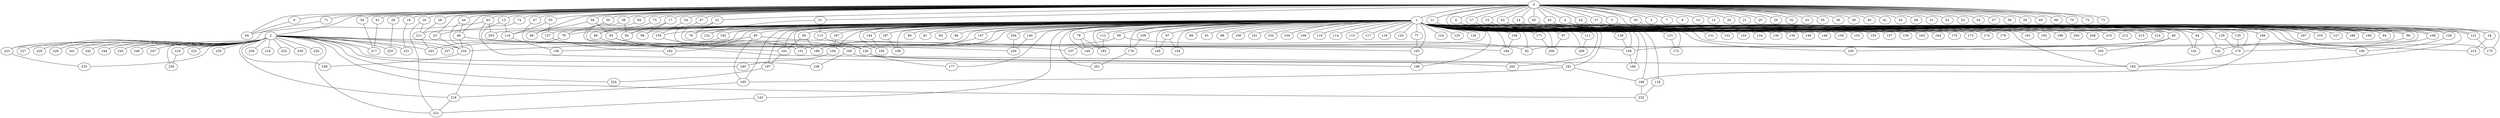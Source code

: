 
graph graphname {
    0 -- 1
0 -- 2
0 -- 3
0 -- 4
0 -- 5
0 -- 6
0 -- 7
0 -- 8
0 -- 9
0 -- 10
0 -- 11
0 -- 12
0 -- 13
0 -- 14
0 -- 15
0 -- 16
0 -- 17
0 -- 18
0 -- 19
0 -- 20
0 -- 21
0 -- 22
0 -- 23
0 -- 24
0 -- 25
0 -- 26
0 -- 27
0 -- 28
0 -- 29
0 -- 30
0 -- 31
0 -- 32
0 -- 33
0 -- 34
0 -- 35
0 -- 36
0 -- 37
0 -- 38
0 -- 39
0 -- 40
0 -- 41
0 -- 42
0 -- 43
0 -- 44
0 -- 45
0 -- 46
0 -- 47
0 -- 48
0 -- 49
0 -- 50
0 -- 51
0 -- 52
0 -- 53
0 -- 54
0 -- 55
0 -- 56
0 -- 57
0 -- 58
0 -- 59
0 -- 60
0 -- 61
0 -- 62
0 -- 63
0 -- 64
0 -- 65
0 -- 66
0 -- 67
0 -- 68
0 -- 69
0 -- 70
0 -- 71
0 -- 72
0 -- 73
0 -- 74
0 -- 75
1 -- 76
1 -- 77
1 -- 78
1 -- 79
1 -- 80
1 -- 81
1 -- 82
1 -- 83
1 -- 84
1 -- 85
1 -- 86
1 -- 87
1 -- 88
1 -- 89
1 -- 90
1 -- 91
1 -- 92
1 -- 93
1 -- 94
1 -- 95
1 -- 96
1 -- 97
1 -- 98
1 -- 99
1 -- 100
1 -- 101
1 -- 102
1 -- 103
1 -- 104
1 -- 105
1 -- 106
1 -- 107
1 -- 108
1 -- 109
1 -- 110
1 -- 111
1 -- 112
1 -- 113
1 -- 114
1 -- 115
1 -- 116
1 -- 117
1 -- 118
1 -- 119
1 -- 120
1 -- 121
1 -- 122
1 -- 123
1 -- 124
1 -- 125
1 -- 126
1 -- 127
1 -- 128
1 -- 129
1 -- 130
1 -- 131
1 -- 132
1 -- 133
1 -- 134
1 -- 135
1 -- 136
1 -- 137
1 -- 138
1 -- 139
1 -- 140
1 -- 141
1 -- 142
1 -- 143
1 -- 144
1 -- 145
1 -- 146
1 -- 147
1 -- 148
1 -- 149
1 -- 150
1 -- 151
1 -- 152
1 -- 153
1 -- 154
1 -- 155
1 -- 156
1 -- 157
1 -- 158
1 -- 159
1 -- 160
1 -- 161
1 -- 162
1 -- 163
1 -- 164
1 -- 165
1 -- 166
1 -- 167
1 -- 168
1 -- 169
1 -- 170
1 -- 171
1 -- 172
1 -- 173
1 -- 174
1 -- 175
1 -- 176
1 -- 177
1 -- 178
1 -- 179
1 -- 180
1 -- 181
1 -- 182
1 -- 183
1 -- 184
1 -- 185
1 -- 186
1 -- 187
1 -- 188
1 -- 189
1 -- 190
1 -- 191
1 -- 192
1 -- 193
1 -- 194
1 -- 195
1 -- 196
1 -- 197
1 -- 198
1 -- 199
1 -- 200
1 -- 201
1 -- 202
1 -- 203
1 -- 204
1 -- 205
1 -- 206
1 -- 207
1 -- 208
1 -- 209
1 -- 210
1 -- 211
1 -- 212
1 -- 213
1 -- 214
1 -- 215
2 -- 216
2 -- 217
2 -- 218
2 -- 219
2 -- 220
2 -- 221
2 -- 222
2 -- 223
2 -- 224
2 -- 225
2 -- 226
2 -- 227
2 -- 228
2 -- 229
2 -- 230
2 -- 231
2 -- 232
2 -- 233
2 -- 234
2 -- 235
2 -- 236
2 -- 237
2 -- 238
2 -- 239
2 -- 240
2 -- 241
2 -- 242
2 -- 243
2 -- 244
2 -- 245
2 -- 246
2 -- 247
2 -- 248
2 -- 249
4 -- 149
4 -- 96
4 -- 193
5 -- 18
5 -- 128
6 -- 84
9 -- 64
11 -- 46
13 -- 23
13 -- 116
14 -- 188
15 -- 103
15 -- 207
16 -- 211
16 -- 221
17 -- 82
17 -- 98
18 -- 215
19 -- 231
22 -- 184
22 -- 76
23 -- 234
24 -- 155
26 -- 220
27 -- 169
28 -- 211
30 -- 175
31 -- 122
31 -- 113
34 -- 217
37 -- 121
38 -- 193
38 -- 82
42 -- 108
43 -- 92
43 -- 94
44 -- 48
44 -- 218
46 -- 158
46 -- 205
46 -- 105
47 -- 151
48 -- 234
48 -- 158
50 -- 79
55 -- 116
55 -- 137
56 -- 93
56 -- 68
61 -- 217
62 -- 127
63 -- 64
63 -- 203
63 -- 198
65 -- 190
67 -- 130
69 -- 186
71 -- 223
74 -- 161
75 -- 88
77 -- 165
78 -- 183
78 -- 149
79 -- 243
84 -- 141
85 -- 165
85 -- 185
85 -- 234
87 -- 154
87 -- 145
88 -- 151
90 -- 151
90 -- 92
93 -- 107
93 -- 186
95 -- 186
95 -- 161
96 -- 142
97 -- 206
108 -- 179
109 -- 178
111 -- 209
112 -- 183
113 -- 130
116 -- 156
118 -- 232
121 -- 175
123 -- 172
128 -- 180
129 -- 179
130 -- 181
130 -- 177
135 -- 179
137 -- 162
138 -- 158
140 -- 249
143 -- 221
144 -- 195
147 -- 186
155 -- 160
158 -- 166
160 -- 202
160 -- 238
161 -- 197
165 -- 198
167 -- 194
168 -- 184
169 -- 189
171 -- 206
178 -- 201
179 -- 193
181 -- 185
181 -- 189
182 -- 237
185 -- 218
187 -- 199
189 -- 232
194 -- 240
197 -- 224
204 -- 249
211 -- 243
218 -- 221
219 -- 230
223 -- 233
234 -- 248

}
